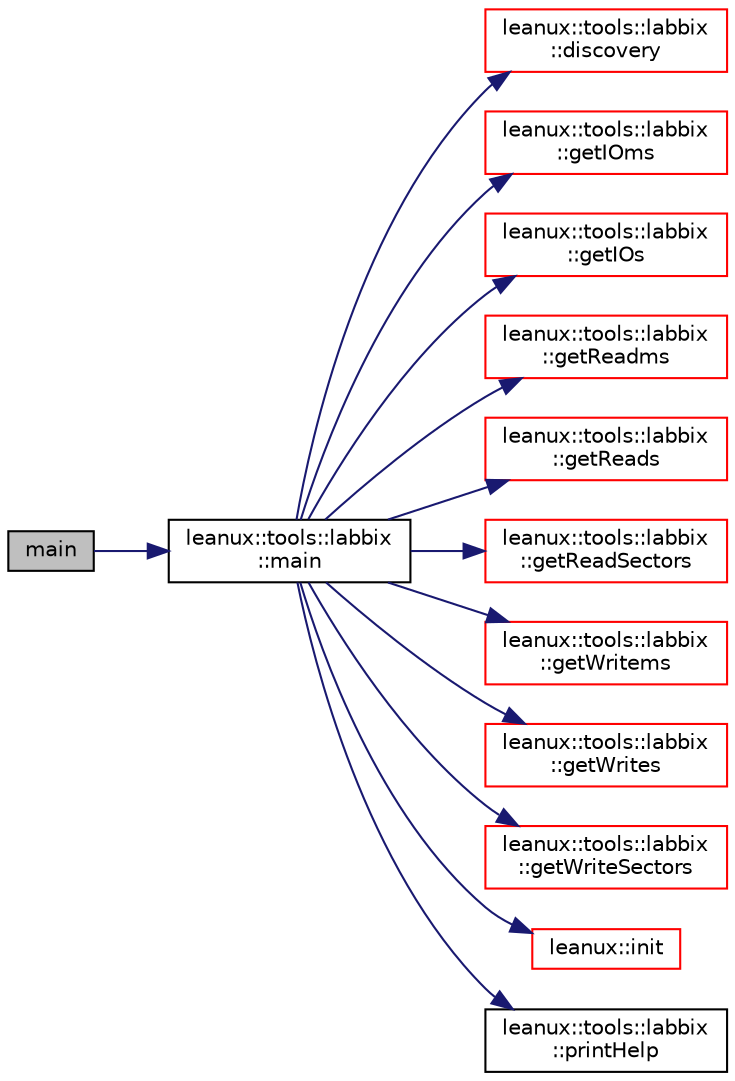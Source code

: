 digraph "main"
{
 // LATEX_PDF_SIZE
  bgcolor="transparent";
  edge [fontname="Helvetica",fontsize="10",labelfontname="Helvetica",labelfontsize="10"];
  node [fontname="Helvetica",fontsize="10",shape=record];
  rankdir="LR";
  Node1 [label="main",height=0.2,width=0.4,color="black", fillcolor="grey75", style="filled", fontcolor="black",tooltip=" "];
  Node1 -> Node2 [color="midnightblue",fontsize="10",style="solid",fontname="Helvetica"];
  Node2 [label="leanux::tools::labbix\l::main",height=0.2,width=0.4,color="black",URL="$namespaceleanux_1_1tools_1_1labbix.html#a482626b839aaf80a44f973eed61b69a6",tooltip=" "];
  Node2 -> Node3 [color="midnightblue",fontsize="10",style="solid",fontname="Helvetica"];
  Node3 [label="leanux::tools::labbix\l::discovery",height=0.2,width=0.4,color="red",URL="$namespaceleanux_1_1tools_1_1labbix.html#a7c4d8e1b83d12c98c203c40580d1d450",tooltip="generate the JSON zabbix expects."];
  Node2 -> Node6 [color="midnightblue",fontsize="10",style="solid",fontname="Helvetica"];
  Node6 [label="leanux::tools::labbix\l::getIOms",height=0.2,width=0.4,color="red",URL="$namespaceleanux_1_1tools_1_1labbix.html#aea87f0c72ad32fa0b12a485e8f265e3a",tooltip=" "];
  Node2 -> Node28 [color="midnightblue",fontsize="10",style="solid",fontname="Helvetica"];
  Node28 [label="leanux::tools::labbix\l::getIOs",height=0.2,width=0.4,color="red",URL="$namespaceleanux_1_1tools_1_1labbix.html#aa6367c0ce0a9370f9b5b0b2d805f3768",tooltip=" "];
  Node2 -> Node29 [color="midnightblue",fontsize="10",style="solid",fontname="Helvetica"];
  Node29 [label="leanux::tools::labbix\l::getReadms",height=0.2,width=0.4,color="red",URL="$namespaceleanux_1_1tools_1_1labbix.html#a4ed156d3dd393c88023d89cb3de4f327",tooltip=" "];
  Node2 -> Node30 [color="midnightblue",fontsize="10",style="solid",fontname="Helvetica"];
  Node30 [label="leanux::tools::labbix\l::getReads",height=0.2,width=0.4,color="red",URL="$namespaceleanux_1_1tools_1_1labbix.html#a5119e01f3f750e313aa39b2091560502",tooltip=" "];
  Node2 -> Node31 [color="midnightblue",fontsize="10",style="solid",fontname="Helvetica"];
  Node31 [label="leanux::tools::labbix\l::getReadSectors",height=0.2,width=0.4,color="red",URL="$namespaceleanux_1_1tools_1_1labbix.html#a2a148cecfe8dcf3c00e0bb19f57044f3",tooltip=" "];
  Node2 -> Node32 [color="midnightblue",fontsize="10",style="solid",fontname="Helvetica"];
  Node32 [label="leanux::tools::labbix\l::getWritems",height=0.2,width=0.4,color="red",URL="$namespaceleanux_1_1tools_1_1labbix.html#aac6bd9b75ac1a266cc601b0245013aa8",tooltip=" "];
  Node2 -> Node33 [color="midnightblue",fontsize="10",style="solid",fontname="Helvetica"];
  Node33 [label="leanux::tools::labbix\l::getWrites",height=0.2,width=0.4,color="red",URL="$namespaceleanux_1_1tools_1_1labbix.html#ae7137e2b91a00754bf3f74b6cc7be8f0",tooltip=" "];
  Node2 -> Node34 [color="midnightblue",fontsize="10",style="solid",fontname="Helvetica"];
  Node34 [label="leanux::tools::labbix\l::getWriteSectors",height=0.2,width=0.4,color="red",URL="$namespaceleanux_1_1tools_1_1labbix.html#a89bf8cba18d6ec80534e7fbef8b19496",tooltip=" "];
  Node2 -> Node35 [color="midnightblue",fontsize="10",style="solid",fontname="Helvetica"];
  Node35 [label="leanux::init",height=0.2,width=0.4,color="red",URL="$namespaceleanux.html#a757c5a3a5fb84a0ab93de54fd0c8db30",tooltip="Initialize leanux, run checks to verify leanux is compatible with the runtime environment."];
  Node2 -> Node46 [color="midnightblue",fontsize="10",style="solid",fontname="Helvetica"];
  Node46 [label="leanux::tools::labbix\l::printHelp",height=0.2,width=0.4,color="black",URL="$namespaceleanux_1_1tools_1_1labbix.html#aa9560a2d58ad47ea7d4a006c6cc6f92e",tooltip=" "];
}
